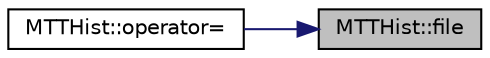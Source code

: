 digraph "MTTHist::file"
{
 // LATEX_PDF_SIZE
  edge [fontname="Helvetica",fontsize="10",labelfontname="Helvetica",labelfontsize="10"];
  node [fontname="Helvetica",fontsize="10",shape=record];
  rankdir="RL";
  Node1 [label="MTTHist::file",height=0.2,width=0.4,color="black", fillcolor="grey75", style="filled", fontcolor="black",tooltip=" "];
  Node1 -> Node2 [dir="back",color="midnightblue",fontsize="10",style="solid",fontname="Helvetica"];
  Node2 [label="MTTHist::operator=",height=0.2,width=0.4,color="black", fillcolor="white", style="filled",URL="$class_m_t_t_hist.html#af3e681068fc940b99e0c382390193186",tooltip=" "];
}
